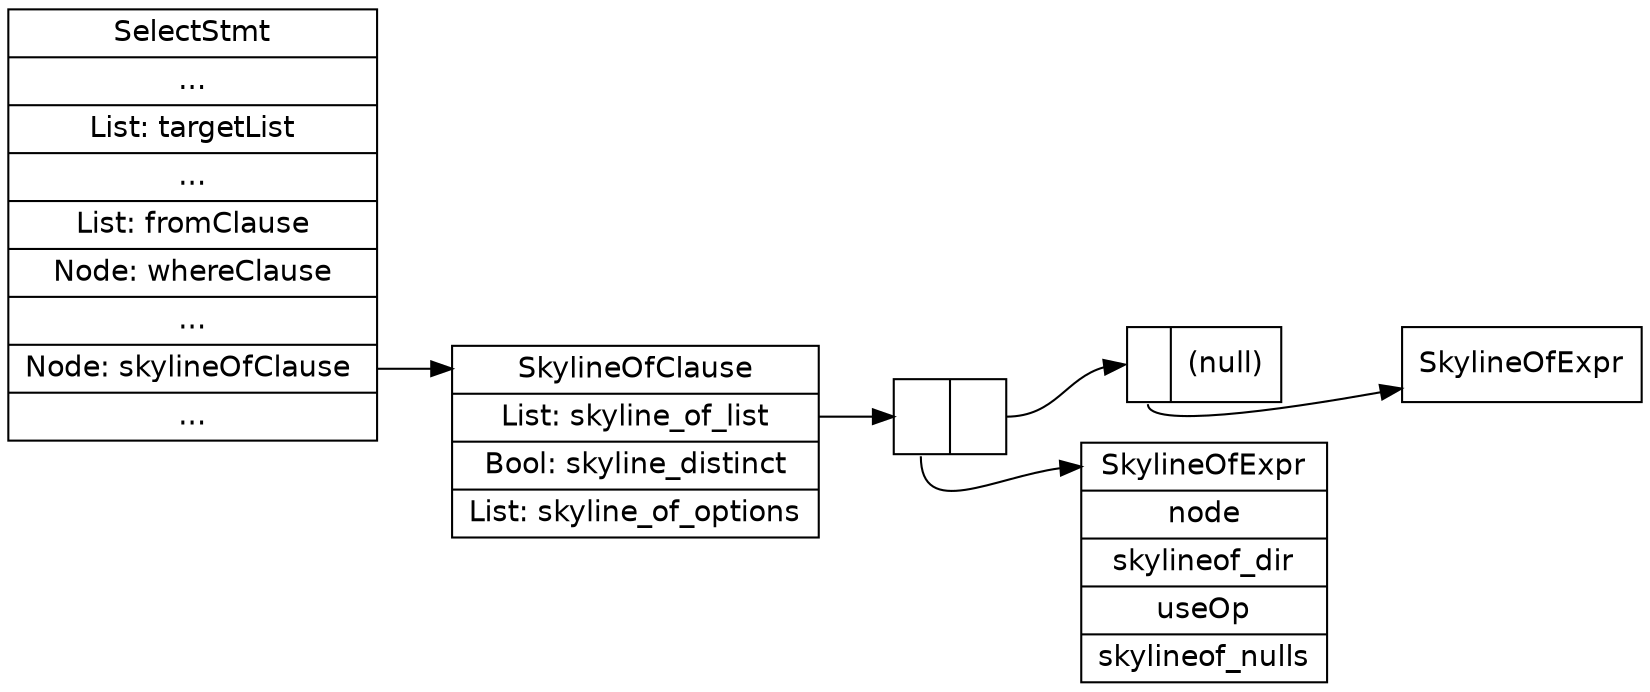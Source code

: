 digraph g {
graph [ rankdir="LR", fontname = "Helvetica", fontsize = 10 ];
node [	fontname = "Helvetica", shape = "record" ];
edge [ ];

"select" [ label = "<f0> SelectStmt | ... | List: targetList | ... | List: fromClause | Node: whereClause | ... | <f1> Node: skylineOfClause\ | ..." ];

"skyline" [ label = "<f0> SkylineOfClause | <f1> List: skyline_of_list | Bool: skyline_distinct | <f2> List: skyline_of_options" ];

sol1 [ label = "{<f0>|<f1>}" ];
sol2 [ label = "{<f0>|<f1>(null)}" ];

soe1 [ label = "<f0> SkylineOfExpr|node|skylineof_dir|useOp|skylineof_nulls" ];
soe2 [ label = "<f0> SkylineOfExpr" ];


select:f1 -> skyline:f0;
skyline:f1 -> sol1:f0;
sol1:f1 -> sol2:f0;

sol1:f0 -> soe1:f0;
sol2:f0 -> soe2:f0;

}

